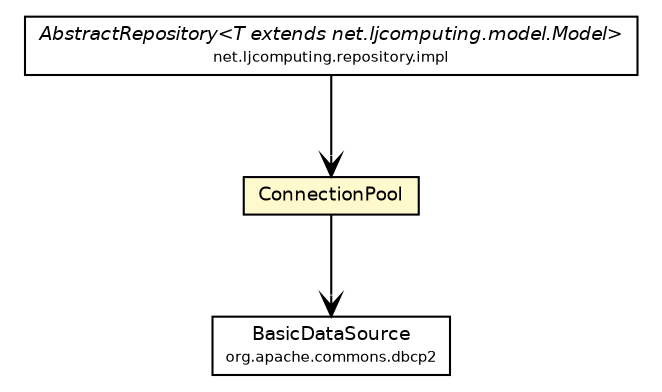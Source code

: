 #!/usr/local/bin/dot
#
# Class diagram 
# Generated by UMLGraph version R5_6 (http://www.umlgraph.org/)
#

digraph G {
	edge [fontname="Helvetica",fontsize=10,labelfontname="Helvetica",labelfontsize=10];
	node [fontname="Helvetica",fontsize=10,shape=plaintext];
	nodesep=0.25;
	ranksep=0.5;
	// net.ljcomputing.repository.impl.AbstractRepository<T extends net.ljcomputing.model.Model>
	c63 [label=<<table title="net.ljcomputing.repository.impl.AbstractRepository" border="0" cellborder="1" cellspacing="0" cellpadding="2" port="p" href="../../repository/impl/AbstractRepository.html">
		<tr><td><table border="0" cellspacing="0" cellpadding="1">
<tr><td align="center" balign="center"><font face="Helvetica-Oblique"> AbstractRepository&lt;T extends net.ljcomputing.model.Model&gt; </font></td></tr>
<tr><td align="center" balign="center"><font point-size="7.0"> net.ljcomputing.repository.impl </font></td></tr>
		</table></td></tr>
		</table>>, URL="../../repository/impl/AbstractRepository.html", fontname="Helvetica", fontcolor="black", fontsize=9.0];
	// net.ljcomputing.persistence.impl.ConnectionPool
	c65 [label=<<table title="net.ljcomputing.persistence.impl.ConnectionPool" border="0" cellborder="1" cellspacing="0" cellpadding="2" port="p" bgcolor="lemonChiffon" href="./ConnectionPool.html">
		<tr><td><table border="0" cellspacing="0" cellpadding="1">
<tr><td align="center" balign="center"> ConnectionPool </td></tr>
		</table></td></tr>
		</table>>, URL="./ConnectionPool.html", fontname="Helvetica", fontcolor="black", fontsize=9.0];
	// net.ljcomputing.repository.impl.AbstractRepository<T extends net.ljcomputing.model.Model> NAVASSOC net.ljcomputing.persistence.impl.ConnectionPool
	c63:p -> c65:p [taillabel="", label="", headlabel="", fontname="Helvetica", fontcolor="black", fontsize=10.0, color="black", arrowhead=open];
	// net.ljcomputing.persistence.impl.ConnectionPool NAVASSOC org.apache.commons.dbcp2.BasicDataSource
	c65:p -> c85:p [taillabel="", label="", headlabel="", fontname="Helvetica", fontcolor="black", fontsize=10.0, color="black", arrowhead=open];
	// org.apache.commons.dbcp2.BasicDataSource
	c85 [label=<<table title="org.apache.commons.dbcp2.BasicDataSource" border="0" cellborder="1" cellspacing="0" cellpadding="2" port="p" href="http://commons.apache.org/proper/commons-dbcp/apidocs/org/apache/commons/dbcp2/BasicDataSource.html">
		<tr><td><table border="0" cellspacing="0" cellpadding="1">
<tr><td align="center" balign="center"> BasicDataSource </td></tr>
<tr><td align="center" balign="center"><font point-size="7.0"> org.apache.commons.dbcp2 </font></td></tr>
		</table></td></tr>
		</table>>, URL="http://commons.apache.org/proper/commons-dbcp/apidocs/org/apache/commons/dbcp2/BasicDataSource.html", fontname="Helvetica", fontcolor="black", fontsize=9.0];
}


